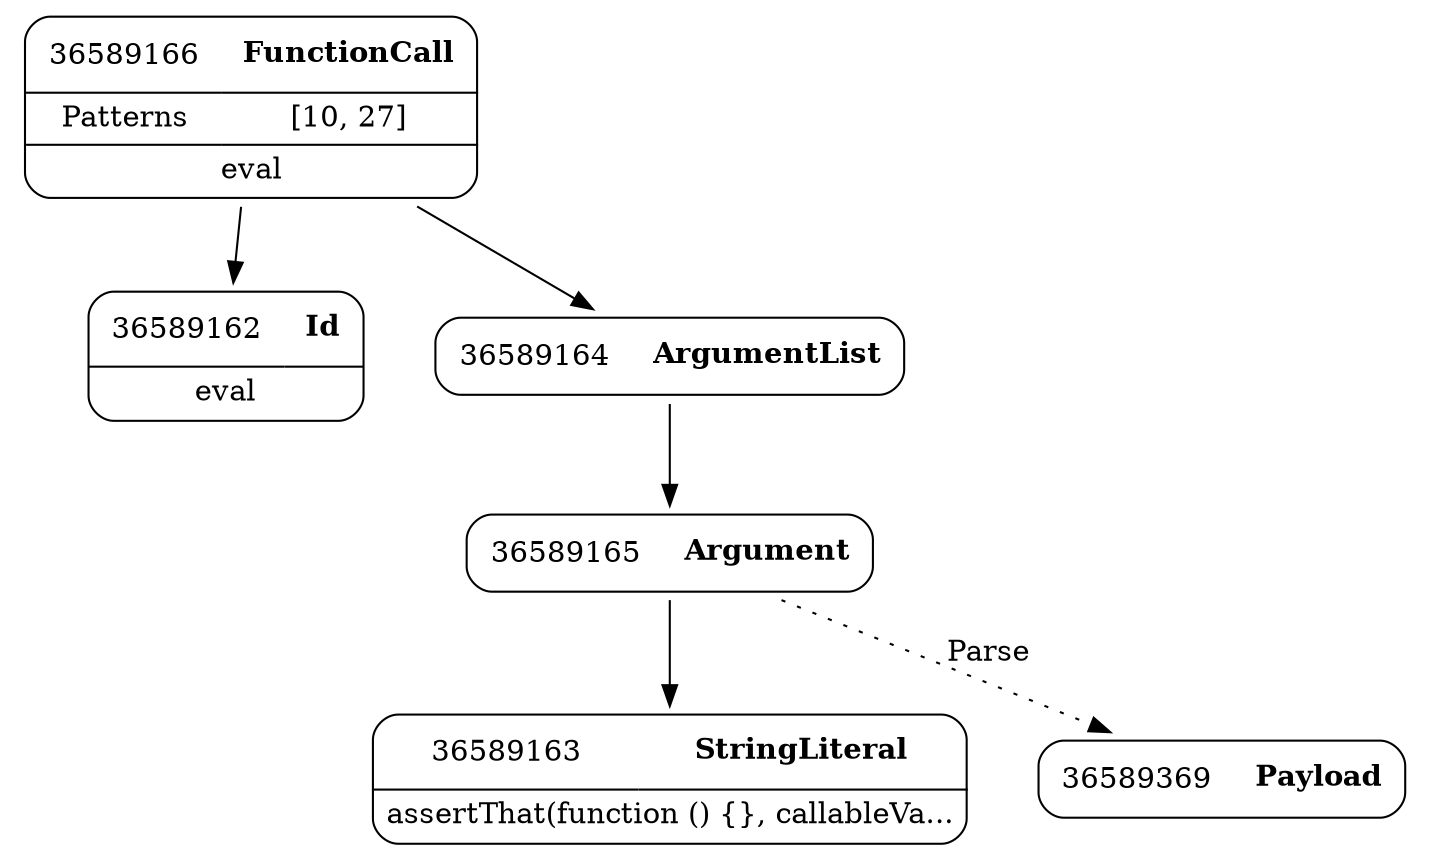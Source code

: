 digraph ast {
node [shape=none];
36589166 [label=<<TABLE border='1' cellspacing='0' cellpadding='10' style='rounded' ><TR><TD border='0'>36589166</TD><TD border='0'><B>FunctionCall</B></TD></TR><HR/><TR><TD border='0' cellpadding='5'>Patterns</TD><TD border='0' cellpadding='5'>[10, 27]</TD></TR><HR/><TR><TD border='0' cellpadding='5' colspan='2'>eval</TD></TR></TABLE>>];
36589166 -> 36589162 [weight=2];
36589166 -> 36589164 [weight=2];
36589164 [label=<<TABLE border='1' cellspacing='0' cellpadding='10' style='rounded' ><TR><TD border='0'>36589164</TD><TD border='0'><B>ArgumentList</B></TD></TR></TABLE>>];
36589164 -> 36589165 [weight=2];
36589165 [label=<<TABLE border='1' cellspacing='0' cellpadding='10' style='rounded' ><TR><TD border='0'>36589165</TD><TD border='0'><B>Argument</B></TD></TR></TABLE>>];
36589165 -> 36589163 [weight=2];
36589165 -> 36589369 [style=dotted,label=Parse];
36589162 [label=<<TABLE border='1' cellspacing='0' cellpadding='10' style='rounded' ><TR><TD border='0'>36589162</TD><TD border='0'><B>Id</B></TD></TR><HR/><TR><TD border='0' cellpadding='5' colspan='2'>eval</TD></TR></TABLE>>];
36589163 [label=<<TABLE border='1' cellspacing='0' cellpadding='10' style='rounded' ><TR><TD border='0'>36589163</TD><TD border='0'><B>StringLiteral</B></TD></TR><HR/><TR><TD border='0' cellpadding='5' colspan='2'>assertThat(function () {}, callableVa...</TD></TR></TABLE>>];
36589369 [label=<<TABLE border='1' cellspacing='0' cellpadding='10' style='rounded' ><TR><TD border='0'>36589369</TD><TD border='0'><B>Payload</B></TD></TR></TABLE>>];
}
